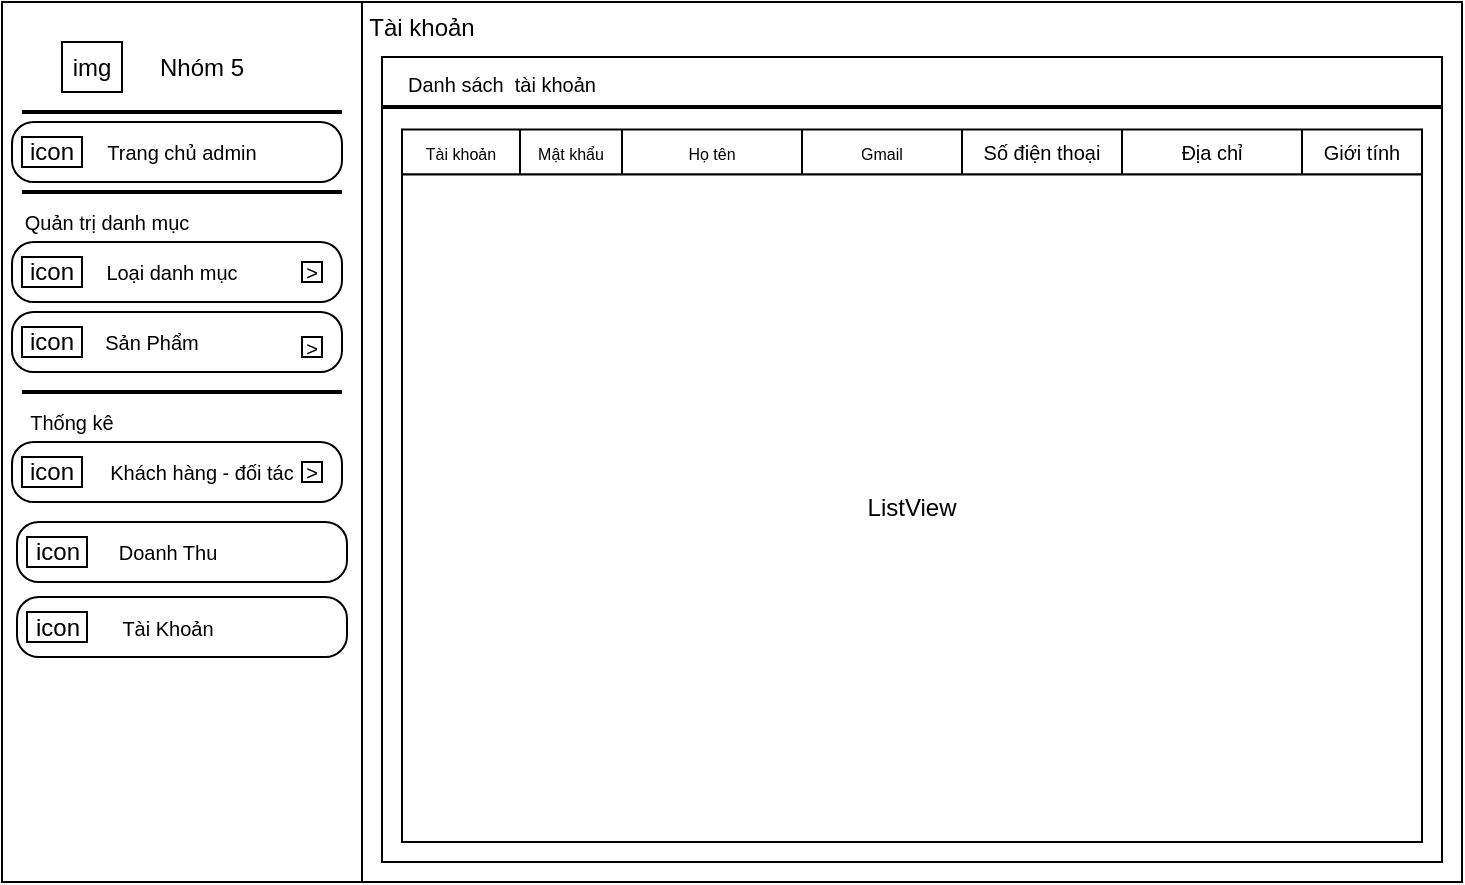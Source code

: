 <mxfile version="17.1.3" type="github">
  <diagram id="OI-ShngT_pyqFhcJOp8H" name="Page-1">
    <mxGraphModel dx="1038" dy="547" grid="1" gridSize="10" guides="1" tooltips="1" connect="1" arrows="1" fold="1" page="1" pageScale="1" pageWidth="827" pageHeight="1169" math="0" shadow="0">
      <root>
        <mxCell id="0" />
        <mxCell id="1" parent="0" />
        <mxCell id="xopFjYMS58xhIWBkZj7O-1" value="" style="rounded=0;whiteSpace=wrap;html=1;" parent="1" vertex="1">
          <mxGeometry x="40" y="40" width="730" height="440" as="geometry" />
        </mxCell>
        <mxCell id="xopFjYMS58xhIWBkZj7O-2" value="" style="rounded=0;whiteSpace=wrap;html=1;" parent="1" vertex="1">
          <mxGeometry x="40" y="40" width="180" height="440" as="geometry" />
        </mxCell>
        <mxCell id="xopFjYMS58xhIWBkZj7O-3" value="" style="rounded=1;arcSize=36;whiteSpace=wrap;html=1;align=center;fontFamily=Helvetica;fontSize=10;fontColor=default;strokeColor=default;fillColor=default;" parent="1" vertex="1">
          <mxGeometry x="47.5" y="337.5" width="165" height="30" as="geometry" />
        </mxCell>
        <mxCell id="xopFjYMS58xhIWBkZj7O-4" value="" style="rounded=0;whiteSpace=wrap;html=1;fontFamily=Helvetica;fontSize=10;fontColor=default;strokeColor=default;strokeWidth=1;fillColor=default;gradientColor=none;" parent="1" vertex="1">
          <mxGeometry x="230" y="67.5" width="530" height="402.5" as="geometry" />
        </mxCell>
        <mxCell id="xopFjYMS58xhIWBkZj7O-5" value="" style="rounded=1;arcSize=36;whiteSpace=wrap;html=1;align=center;fontFamily=Helvetica;fontSize=10;fontColor=default;strokeColor=default;fillColor=default;" parent="1" vertex="1">
          <mxGeometry x="45" y="160" width="165" height="30" as="geometry" />
        </mxCell>
        <mxCell id="xopFjYMS58xhIWBkZj7O-6" value="" style="rounded=1;arcSize=36;whiteSpace=wrap;html=1;align=center;fontFamily=Helvetica;fontSize=10;fontColor=default;strokeColor=default;fillColor=default;" parent="1" vertex="1">
          <mxGeometry x="47.5" y="300" width="165" height="30" as="geometry" />
        </mxCell>
        <mxCell id="xopFjYMS58xhIWBkZj7O-7" value="" style="rounded=1;arcSize=36;whiteSpace=wrap;html=1;align=center;fontFamily=Helvetica;fontSize=10;fontColor=default;strokeColor=default;fillColor=default;" parent="1" vertex="1">
          <mxGeometry x="45" y="100" width="165" height="30" as="geometry" />
        </mxCell>
        <mxCell id="xopFjYMS58xhIWBkZj7O-8" value="Nhóm 5" style="text;html=1;strokeColor=none;fillColor=none;align=center;verticalAlign=middle;whiteSpace=wrap;rounded=0;fontSize=12;" parent="1" vertex="1">
          <mxGeometry x="110" y="57.5" width="60" height="30" as="geometry" />
        </mxCell>
        <mxCell id="xopFjYMS58xhIWBkZj7O-9" value="img" style="rounded=0;whiteSpace=wrap;html=1;" parent="1" vertex="1">
          <mxGeometry x="70" y="60" width="30" height="25" as="geometry" />
        </mxCell>
        <mxCell id="xopFjYMS58xhIWBkZj7O-10" value="" style="rounded=1;arcSize=36;whiteSpace=wrap;html=1;align=center;fontFamily=Helvetica;fontSize=10;fontColor=default;strokeColor=default;fillColor=default;" parent="1" vertex="1">
          <mxGeometry x="45" y="260" width="165" height="30" as="geometry" />
        </mxCell>
        <mxCell id="xopFjYMS58xhIWBkZj7O-11" value="icon" style="rounded=0;whiteSpace=wrap;html=1;" parent="1" vertex="1">
          <mxGeometry x="50" y="107.5" width="30" height="15" as="geometry" />
        </mxCell>
        <mxCell id="xopFjYMS58xhIWBkZj7O-12" value="" style="rounded=1;arcSize=36;whiteSpace=wrap;html=1;align=center;fontFamily=Helvetica;fontSize=10;fontColor=default;strokeColor=default;fillColor=default;" parent="1" vertex="1">
          <mxGeometry x="45" y="195" width="165" height="30" as="geometry" />
        </mxCell>
        <mxCell id="xopFjYMS58xhIWBkZj7O-13" value="" style="line;strokeWidth=2;html=1;rounded=0;fontFamily=Helvetica;fontSize=12;fontColor=default;fillColor=default;" parent="1" vertex="1">
          <mxGeometry x="50" y="90" width="160" height="10" as="geometry" />
        </mxCell>
        <mxCell id="xopFjYMS58xhIWBkZj7O-14" value="Trang chủ admin" style="text;html=1;strokeColor=none;fillColor=none;align=center;verticalAlign=middle;whiteSpace=wrap;rounded=0;fontSize=10;" parent="1" vertex="1">
          <mxGeometry x="90" y="107.5" width="80" height="15" as="geometry" />
        </mxCell>
        <mxCell id="xopFjYMS58xhIWBkZj7O-15" value="" style="line;strokeWidth=2;html=1;rounded=0;fontFamily=Helvetica;fontSize=12;fontColor=default;fillColor=default;" parent="1" vertex="1">
          <mxGeometry x="50" y="130" width="160" height="10" as="geometry" />
        </mxCell>
        <mxCell id="xopFjYMS58xhIWBkZj7O-16" value="Loại danh mục" style="text;html=1;strokeColor=none;fillColor=none;align=center;verticalAlign=middle;whiteSpace=wrap;rounded=0;fontSize=10;" parent="1" vertex="1">
          <mxGeometry x="90" y="170" width="70" height="10" as="geometry" />
        </mxCell>
        <mxCell id="xopFjYMS58xhIWBkZj7O-17" value="Sản Phẩm" style="text;html=1;strokeColor=none;fillColor=none;align=center;verticalAlign=middle;whiteSpace=wrap;rounded=0;fontSize=10;" parent="1" vertex="1">
          <mxGeometry x="90" y="202.5" width="50" height="15" as="geometry" />
        </mxCell>
        <mxCell id="xopFjYMS58xhIWBkZj7O-18" value="Khách hàng - đối tác" style="text;html=1;strokeColor=none;fillColor=none;align=center;verticalAlign=middle;whiteSpace=wrap;rounded=0;fontSize=10;" parent="1" vertex="1">
          <mxGeometry x="90" y="267.5" width="100" height="15" as="geometry" />
        </mxCell>
        <mxCell id="xopFjYMS58xhIWBkZj7O-19" value="" style="line;strokeWidth=2;html=1;rounded=0;fontFamily=Helvetica;fontSize=12;fontColor=default;fillColor=default;" parent="1" vertex="1">
          <mxGeometry x="50" y="230" width="160" height="10" as="geometry" />
        </mxCell>
        <mxCell id="xopFjYMS58xhIWBkZj7O-20" value="Quản trị danh mục" style="text;html=1;strokeColor=none;fillColor=none;align=center;verticalAlign=middle;whiteSpace=wrap;rounded=0;fontSize=10;" parent="1" vertex="1">
          <mxGeometry x="45" y="140" width="95" height="20" as="geometry" />
        </mxCell>
        <mxCell id="xopFjYMS58xhIWBkZj7O-21" value="Thống kê" style="text;html=1;strokeColor=none;fillColor=none;align=center;verticalAlign=middle;whiteSpace=wrap;rounded=0;fontSize=10;" parent="1" vertex="1">
          <mxGeometry x="50" y="240" width="50" height="20" as="geometry" />
        </mxCell>
        <mxCell id="xopFjYMS58xhIWBkZj7O-22" value="Doanh Thu" style="text;html=1;strokeColor=none;fillColor=none;align=center;verticalAlign=middle;whiteSpace=wrap;rounded=0;fontSize=10;" parent="1" vertex="1">
          <mxGeometry x="92.5" y="307.5" width="60" height="15" as="geometry" />
        </mxCell>
        <mxCell id="xopFjYMS58xhIWBkZj7O-23" value="Tài Khoản" style="text;html=1;strokeColor=none;fillColor=none;align=center;verticalAlign=middle;whiteSpace=wrap;rounded=0;fontSize=10;" parent="1" vertex="1">
          <mxGeometry x="92.5" y="345" width="60" height="15" as="geometry" />
        </mxCell>
        <mxCell id="xopFjYMS58xhIWBkZj7O-24" value="icon" style="rounded=0;whiteSpace=wrap;html=1;" parent="1" vertex="1">
          <mxGeometry x="50" y="167.5" width="30" height="15" as="geometry" />
        </mxCell>
        <mxCell id="xopFjYMS58xhIWBkZj7O-25" value="icon" style="rounded=0;whiteSpace=wrap;html=1;" parent="1" vertex="1">
          <mxGeometry x="50" y="202.5" width="30" height="15" as="geometry" />
        </mxCell>
        <mxCell id="xopFjYMS58xhIWBkZj7O-26" value="icon" style="rounded=0;whiteSpace=wrap;html=1;" parent="1" vertex="1">
          <mxGeometry x="50" y="267.5" width="30" height="15" as="geometry" />
        </mxCell>
        <mxCell id="xopFjYMS58xhIWBkZj7O-27" value="icon" style="rounded=0;whiteSpace=wrap;html=1;" parent="1" vertex="1">
          <mxGeometry x="52.5" y="307.5" width="30" height="15" as="geometry" />
        </mxCell>
        <mxCell id="xopFjYMS58xhIWBkZj7O-28" value="icon" style="rounded=0;whiteSpace=wrap;html=1;" parent="1" vertex="1">
          <mxGeometry x="52.5" y="345" width="30" height="15" as="geometry" />
        </mxCell>
        <mxCell id="xopFjYMS58xhIWBkZj7O-29" value="Tài khoản" style="text;html=1;strokeColor=none;fillColor=none;align=center;verticalAlign=middle;whiteSpace=wrap;rounded=0;fontSize=12;" parent="1" vertex="1">
          <mxGeometry x="220" y="47.5" width="60" height="10" as="geometry" />
        </mxCell>
        <mxCell id="xopFjYMS58xhIWBkZj7O-30" value="Danh sách&amp;nbsp; tài khoản" style="text;html=1;strokeColor=none;fillColor=none;align=center;verticalAlign=middle;whiteSpace=wrap;rounded=0;fontFamily=Helvetica;fontSize=10;fontColor=default;" parent="1" vertex="1">
          <mxGeometry x="240" y="77.5" width="100" height="7.5" as="geometry" />
        </mxCell>
        <mxCell id="xopFjYMS58xhIWBkZj7O-31" value="&amp;gt;" style="rounded=0;whiteSpace=wrap;html=1;fontFamily=Helvetica;fontSize=10;fontColor=default;strokeColor=default;fillColor=default;strokeWidth=1;gradientColor=none;" parent="1" vertex="1">
          <mxGeometry x="190" y="170" width="10" height="10" as="geometry" />
        </mxCell>
        <mxCell id="xopFjYMS58xhIWBkZj7O-32" value="&amp;gt;" style="rounded=0;whiteSpace=wrap;html=1;fontFamily=Helvetica;fontSize=10;fontColor=default;strokeColor=default;fillColor=default;strokeWidth=1;gradientColor=none;" parent="1" vertex="1">
          <mxGeometry x="190" y="207.5" width="10" height="10" as="geometry" />
        </mxCell>
        <mxCell id="xopFjYMS58xhIWBkZj7O-40" value="" style="shape=table;html=1;whiteSpace=wrap;startSize=0;container=1;collapsible=0;childLayout=tableLayout;rounded=0;fontFamily=Helvetica;fontSize=7;fontColor=default;strokeColor=default;strokeWidth=1;fillColor=default;gradientColor=none;direction=east;flipV=1;" parent="1" vertex="1">
          <mxGeometry x="240" y="103.75" width="510" height="22.5" as="geometry" />
        </mxCell>
        <mxCell id="xopFjYMS58xhIWBkZj7O-41" value="" style="shape=tableRow;horizontal=0;startSize=0;swimlaneHead=0;swimlaneBody=0;top=0;left=0;bottom=0;right=0;collapsible=0;dropTarget=0;fillColor=none;points=[[0,0.5],[1,0.5]];portConstraint=eastwest;rounded=0;fontFamily=Helvetica;fontSize=8;fontColor=default;strokeColor=default;strokeWidth=1;html=1;" parent="xopFjYMS58xhIWBkZj7O-40" vertex="1">
          <mxGeometry width="510" height="23" as="geometry" />
        </mxCell>
        <mxCell id="xopFjYMS58xhIWBkZj7O-42" value="&lt;font style=&quot;font-size: 8px&quot;&gt;Tài khoản&lt;/font&gt;" style="shape=partialRectangle;html=1;whiteSpace=wrap;connectable=0;fillColor=none;top=0;left=0;bottom=0;right=0;overflow=hidden;rounded=0;fontFamily=Helvetica;fontSize=10;fontColor=default;strokeColor=default;strokeWidth=1;" parent="xopFjYMS58xhIWBkZj7O-41" vertex="1">
          <mxGeometry width="59" height="23" as="geometry">
            <mxRectangle width="59" height="23" as="alternateBounds" />
          </mxGeometry>
        </mxCell>
        <mxCell id="xopFjYMS58xhIWBkZj7O-43" value="&lt;font style=&quot;font-size: 8px&quot;&gt;Mật khẩu&lt;/font&gt;" style="shape=partialRectangle;html=1;whiteSpace=wrap;connectable=0;fillColor=none;top=0;left=0;bottom=0;right=0;overflow=hidden;rounded=0;fontFamily=Helvetica;fontSize=10;fontColor=default;strokeColor=default;strokeWidth=1;" parent="xopFjYMS58xhIWBkZj7O-41" vertex="1">
          <mxGeometry x="59" width="51" height="23" as="geometry">
            <mxRectangle width="51" height="23" as="alternateBounds" />
          </mxGeometry>
        </mxCell>
        <mxCell id="xopFjYMS58xhIWBkZj7O-44" value="&lt;font style=&quot;font-size: 8px&quot;&gt;Họ tên&lt;/font&gt;" style="shape=partialRectangle;html=1;whiteSpace=wrap;connectable=0;fillColor=none;top=0;left=0;bottom=0;right=0;overflow=hidden;rounded=0;fontFamily=Helvetica;fontSize=10;fontColor=default;strokeColor=default;strokeWidth=1;" parent="xopFjYMS58xhIWBkZj7O-41" vertex="1">
          <mxGeometry x="110" width="90" height="23" as="geometry">
            <mxRectangle width="90" height="23" as="alternateBounds" />
          </mxGeometry>
        </mxCell>
        <mxCell id="xopFjYMS58xhIWBkZj7O-45" value="&lt;span style=&quot;font-size: 8px&quot;&gt;Gmail&lt;/span&gt;" style="shape=partialRectangle;html=1;whiteSpace=wrap;connectable=0;fillColor=none;top=0;left=0;bottom=0;right=0;overflow=hidden;rounded=0;fontFamily=Helvetica;fontSize=10;fontColor=default;strokeColor=default;strokeWidth=1;" parent="xopFjYMS58xhIWBkZj7O-41" vertex="1">
          <mxGeometry x="200" width="80" height="23" as="geometry">
            <mxRectangle width="80" height="23" as="alternateBounds" />
          </mxGeometry>
        </mxCell>
        <mxCell id="xopFjYMS58xhIWBkZj7O-49" value="Số điện thoại" style="shape=partialRectangle;html=1;whiteSpace=wrap;connectable=0;fillColor=none;top=0;left=0;bottom=0;right=0;overflow=hidden;rounded=0;fontFamily=Helvetica;fontSize=10;fontColor=default;strokeColor=default;strokeWidth=1;" parent="xopFjYMS58xhIWBkZj7O-41" vertex="1">
          <mxGeometry x="280" width="80" height="23" as="geometry">
            <mxRectangle width="80" height="23" as="alternateBounds" />
          </mxGeometry>
        </mxCell>
        <mxCell id="xopFjYMS58xhIWBkZj7O-50" value="Địa chỉ" style="shape=partialRectangle;html=1;whiteSpace=wrap;connectable=0;fillColor=none;top=0;left=0;bottom=0;right=0;overflow=hidden;rounded=0;fontFamily=Helvetica;fontSize=10;fontColor=default;strokeColor=default;strokeWidth=1;" parent="xopFjYMS58xhIWBkZj7O-41" vertex="1">
          <mxGeometry x="360" width="90" height="23" as="geometry">
            <mxRectangle width="90" height="23" as="alternateBounds" />
          </mxGeometry>
        </mxCell>
        <mxCell id="xopFjYMS58xhIWBkZj7O-51" value="Giới tính" style="shape=partialRectangle;html=1;whiteSpace=wrap;connectable=0;fillColor=none;top=0;left=0;bottom=0;right=0;overflow=hidden;rounded=0;fontFamily=Helvetica;fontSize=10;fontColor=default;strokeColor=default;strokeWidth=1;" parent="xopFjYMS58xhIWBkZj7O-41" vertex="1">
          <mxGeometry x="450" width="60" height="23" as="geometry">
            <mxRectangle width="60" height="23" as="alternateBounds" />
          </mxGeometry>
        </mxCell>
        <mxCell id="xopFjYMS58xhIWBkZj7O-46" value="" style="line;strokeWidth=2;html=1;rounded=0;fontFamily=Helvetica;fontSize=12;fontColor=default;fillColor=default;" parent="1" vertex="1">
          <mxGeometry x="230" y="87.5" width="530" height="10" as="geometry" />
        </mxCell>
        <mxCell id="xopFjYMS58xhIWBkZj7O-47" value="&lt;font style=&quot;font-size: 12px&quot;&gt;ListView&lt;/font&gt;" style="rounded=0;whiteSpace=wrap;html=1;fontFamily=Helvetica;fontSize=8;fontColor=default;strokeColor=default;strokeWidth=1;fillColor=default;gradientColor=none;" parent="1" vertex="1">
          <mxGeometry x="240" y="126.25" width="510" height="333.75" as="geometry" />
        </mxCell>
        <mxCell id="xopFjYMS58xhIWBkZj7O-48" value="&amp;gt;" style="rounded=0;whiteSpace=wrap;html=1;fontFamily=Helvetica;fontSize=10;fontColor=default;strokeColor=default;fillColor=default;strokeWidth=1;gradientColor=none;" parent="1" vertex="1">
          <mxGeometry x="190" y="270" width="10" height="10" as="geometry" />
        </mxCell>
      </root>
    </mxGraphModel>
  </diagram>
</mxfile>
